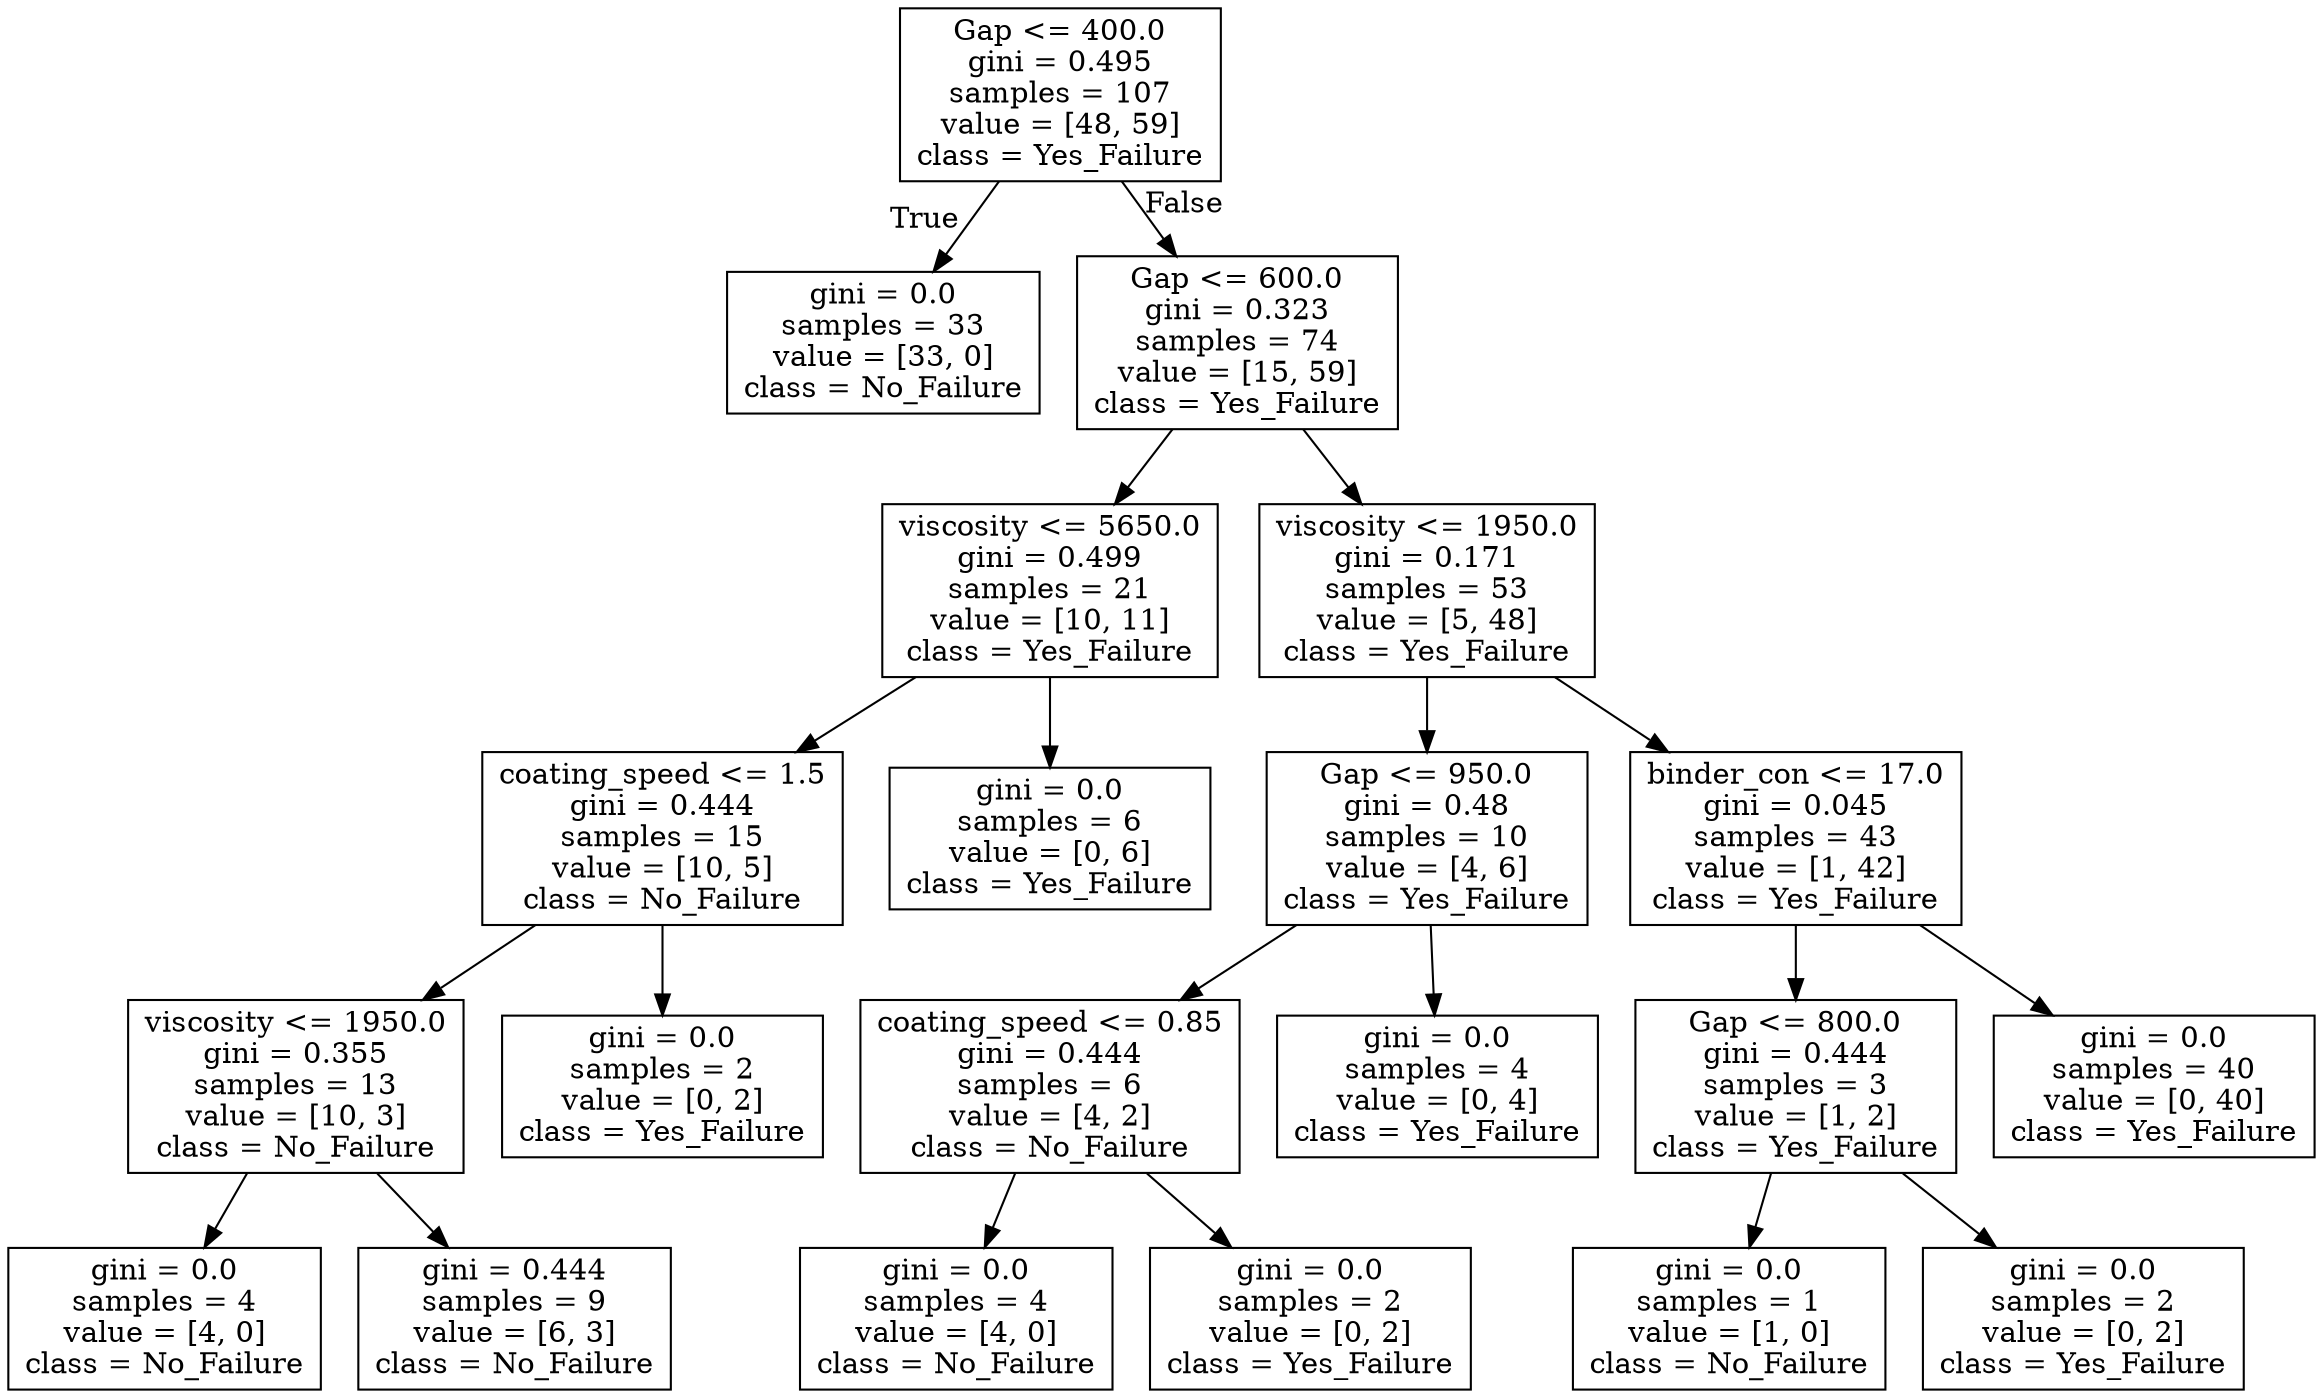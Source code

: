 digraph Tree {
node [shape=box] ;
0 [label="Gap <= 400.0\ngini = 0.495\nsamples = 107\nvalue = [48, 59]\nclass = Yes_Failure"] ;
1 [label="gini = 0.0\nsamples = 33\nvalue = [33, 0]\nclass = No_Failure"] ;
0 -> 1 [labeldistance=2.5, labelangle=45, headlabel="True"] ;
2 [label="Gap <= 600.0\ngini = 0.323\nsamples = 74\nvalue = [15, 59]\nclass = Yes_Failure"] ;
0 -> 2 [labeldistance=2.5, labelangle=-45, headlabel="False"] ;
3 [label="viscosity <= 5650.0\ngini = 0.499\nsamples = 21\nvalue = [10, 11]\nclass = Yes_Failure"] ;
2 -> 3 ;
4 [label="coating_speed <= 1.5\ngini = 0.444\nsamples = 15\nvalue = [10, 5]\nclass = No_Failure"] ;
3 -> 4 ;
5 [label="viscosity <= 1950.0\ngini = 0.355\nsamples = 13\nvalue = [10, 3]\nclass = No_Failure"] ;
4 -> 5 ;
6 [label="gini = 0.0\nsamples = 4\nvalue = [4, 0]\nclass = No_Failure"] ;
5 -> 6 ;
7 [label="gini = 0.444\nsamples = 9\nvalue = [6, 3]\nclass = No_Failure"] ;
5 -> 7 ;
8 [label="gini = 0.0\nsamples = 2\nvalue = [0, 2]\nclass = Yes_Failure"] ;
4 -> 8 ;
9 [label="gini = 0.0\nsamples = 6\nvalue = [0, 6]\nclass = Yes_Failure"] ;
3 -> 9 ;
10 [label="viscosity <= 1950.0\ngini = 0.171\nsamples = 53\nvalue = [5, 48]\nclass = Yes_Failure"] ;
2 -> 10 ;
11 [label="Gap <= 950.0\ngini = 0.48\nsamples = 10\nvalue = [4, 6]\nclass = Yes_Failure"] ;
10 -> 11 ;
12 [label="coating_speed <= 0.85\ngini = 0.444\nsamples = 6\nvalue = [4, 2]\nclass = No_Failure"] ;
11 -> 12 ;
13 [label="gini = 0.0\nsamples = 4\nvalue = [4, 0]\nclass = No_Failure"] ;
12 -> 13 ;
14 [label="gini = 0.0\nsamples = 2\nvalue = [0, 2]\nclass = Yes_Failure"] ;
12 -> 14 ;
15 [label="gini = 0.0\nsamples = 4\nvalue = [0, 4]\nclass = Yes_Failure"] ;
11 -> 15 ;
16 [label="binder_con <= 17.0\ngini = 0.045\nsamples = 43\nvalue = [1, 42]\nclass = Yes_Failure"] ;
10 -> 16 ;
17 [label="Gap <= 800.0\ngini = 0.444\nsamples = 3\nvalue = [1, 2]\nclass = Yes_Failure"] ;
16 -> 17 ;
18 [label="gini = 0.0\nsamples = 1\nvalue = [1, 0]\nclass = No_Failure"] ;
17 -> 18 ;
19 [label="gini = 0.0\nsamples = 2\nvalue = [0, 2]\nclass = Yes_Failure"] ;
17 -> 19 ;
20 [label="gini = 0.0\nsamples = 40\nvalue = [0, 40]\nclass = Yes_Failure"] ;
16 -> 20 ;
}